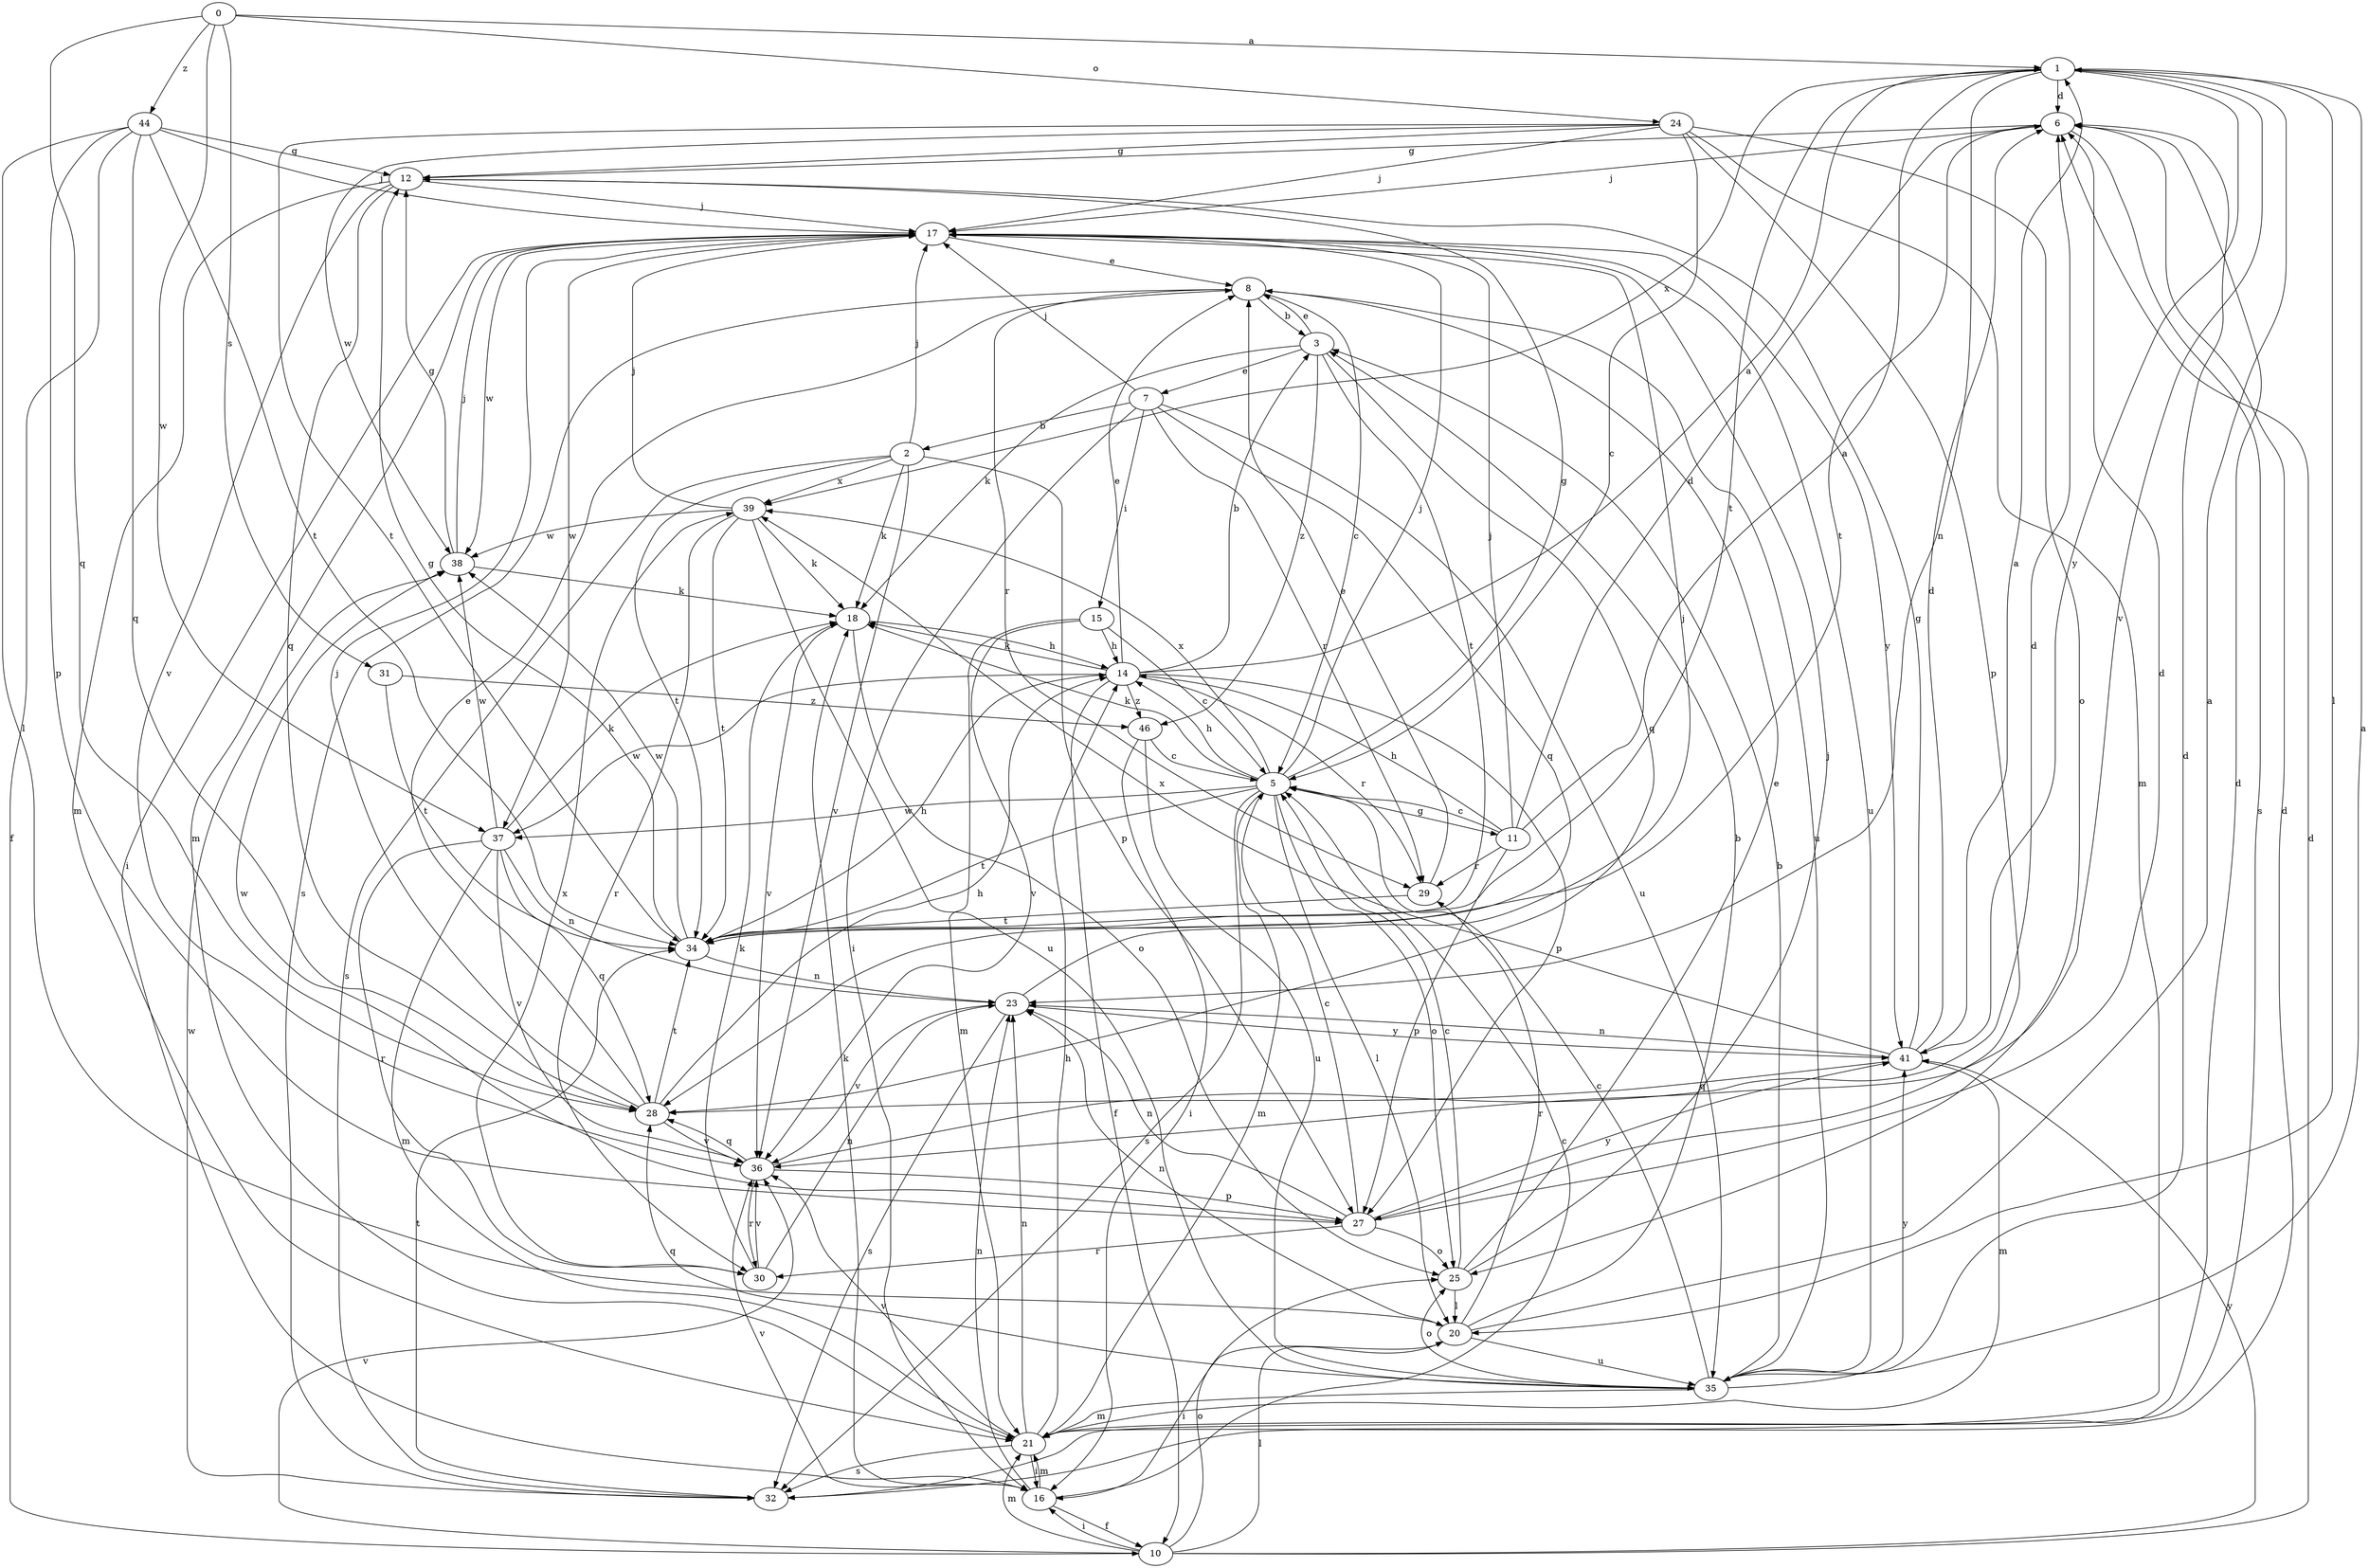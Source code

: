 strict digraph  {
0;
1;
2;
3;
5;
6;
7;
8;
10;
11;
12;
14;
15;
16;
17;
18;
20;
21;
23;
24;
25;
27;
28;
29;
30;
31;
32;
34;
35;
36;
37;
38;
39;
41;
44;
46;
0 -> 1  [label=a];
0 -> 24  [label=o];
0 -> 28  [label=q];
0 -> 31  [label=s];
0 -> 37  [label=w];
0 -> 44  [label=z];
1 -> 6  [label=d];
1 -> 20  [label=l];
1 -> 23  [label=n];
1 -> 34  [label=t];
1 -> 36  [label=v];
1 -> 39  [label=x];
1 -> 41  [label=y];
2 -> 17  [label=j];
2 -> 18  [label=k];
2 -> 27  [label=p];
2 -> 32  [label=s];
2 -> 34  [label=t];
2 -> 36  [label=v];
2 -> 39  [label=x];
3 -> 7  [label=e];
3 -> 8  [label=e];
3 -> 18  [label=k];
3 -> 28  [label=q];
3 -> 34  [label=t];
3 -> 46  [label=z];
5 -> 11  [label=g];
5 -> 12  [label=g];
5 -> 14  [label=h];
5 -> 17  [label=j];
5 -> 18  [label=k];
5 -> 20  [label=l];
5 -> 21  [label=m];
5 -> 25  [label=o];
5 -> 32  [label=s];
5 -> 34  [label=t];
5 -> 37  [label=w];
5 -> 39  [label=x];
6 -> 12  [label=g];
6 -> 17  [label=j];
6 -> 32  [label=s];
6 -> 34  [label=t];
7 -> 2  [label=b];
7 -> 15  [label=i];
7 -> 16  [label=i];
7 -> 17  [label=j];
7 -> 28  [label=q];
7 -> 29  [label=r];
7 -> 35  [label=u];
8 -> 3  [label=b];
8 -> 5  [label=c];
8 -> 29  [label=r];
8 -> 32  [label=s];
8 -> 35  [label=u];
10 -> 6  [label=d];
10 -> 16  [label=i];
10 -> 20  [label=l];
10 -> 21  [label=m];
10 -> 25  [label=o];
10 -> 36  [label=v];
10 -> 41  [label=y];
11 -> 1  [label=a];
11 -> 5  [label=c];
11 -> 6  [label=d];
11 -> 14  [label=h];
11 -> 17  [label=j];
11 -> 27  [label=p];
11 -> 29  [label=r];
12 -> 17  [label=j];
12 -> 21  [label=m];
12 -> 28  [label=q];
12 -> 36  [label=v];
14 -> 1  [label=a];
14 -> 3  [label=b];
14 -> 8  [label=e];
14 -> 10  [label=f];
14 -> 18  [label=k];
14 -> 27  [label=p];
14 -> 29  [label=r];
14 -> 37  [label=w];
14 -> 46  [label=z];
15 -> 5  [label=c];
15 -> 14  [label=h];
15 -> 21  [label=m];
15 -> 36  [label=v];
16 -> 5  [label=c];
16 -> 10  [label=f];
16 -> 18  [label=k];
16 -> 21  [label=m];
16 -> 23  [label=n];
16 -> 36  [label=v];
17 -> 8  [label=e];
17 -> 16  [label=i];
17 -> 21  [label=m];
17 -> 35  [label=u];
17 -> 37  [label=w];
17 -> 38  [label=w];
17 -> 41  [label=y];
18 -> 14  [label=h];
18 -> 25  [label=o];
18 -> 36  [label=v];
20 -> 1  [label=a];
20 -> 3  [label=b];
20 -> 16  [label=i];
20 -> 23  [label=n];
20 -> 29  [label=r];
20 -> 35  [label=u];
21 -> 6  [label=d];
21 -> 14  [label=h];
21 -> 16  [label=i];
21 -> 23  [label=n];
21 -> 32  [label=s];
21 -> 36  [label=v];
23 -> 17  [label=j];
23 -> 32  [label=s];
23 -> 36  [label=v];
23 -> 41  [label=y];
24 -> 5  [label=c];
24 -> 12  [label=g];
24 -> 17  [label=j];
24 -> 21  [label=m];
24 -> 25  [label=o];
24 -> 27  [label=p];
24 -> 34  [label=t];
24 -> 38  [label=w];
25 -> 5  [label=c];
25 -> 8  [label=e];
25 -> 17  [label=j];
25 -> 20  [label=l];
27 -> 5  [label=c];
27 -> 6  [label=d];
27 -> 23  [label=n];
27 -> 25  [label=o];
27 -> 30  [label=r];
27 -> 38  [label=w];
27 -> 41  [label=y];
28 -> 8  [label=e];
28 -> 14  [label=h];
28 -> 17  [label=j];
28 -> 34  [label=t];
28 -> 36  [label=v];
29 -> 8  [label=e];
29 -> 34  [label=t];
30 -> 18  [label=k];
30 -> 23  [label=n];
30 -> 36  [label=v];
30 -> 39  [label=x];
31 -> 34  [label=t];
31 -> 46  [label=z];
32 -> 6  [label=d];
32 -> 34  [label=t];
32 -> 38  [label=w];
34 -> 12  [label=g];
34 -> 14  [label=h];
34 -> 23  [label=n];
34 -> 38  [label=w];
35 -> 1  [label=a];
35 -> 3  [label=b];
35 -> 5  [label=c];
35 -> 6  [label=d];
35 -> 21  [label=m];
35 -> 25  [label=o];
35 -> 28  [label=q];
35 -> 41  [label=y];
36 -> 6  [label=d];
36 -> 27  [label=p];
36 -> 28  [label=q];
36 -> 30  [label=r];
37 -> 18  [label=k];
37 -> 21  [label=m];
37 -> 23  [label=n];
37 -> 28  [label=q];
37 -> 30  [label=r];
37 -> 36  [label=v];
37 -> 38  [label=w];
38 -> 12  [label=g];
38 -> 17  [label=j];
38 -> 18  [label=k];
39 -> 17  [label=j];
39 -> 18  [label=k];
39 -> 30  [label=r];
39 -> 34  [label=t];
39 -> 35  [label=u];
39 -> 38  [label=w];
41 -> 1  [label=a];
41 -> 6  [label=d];
41 -> 12  [label=g];
41 -> 21  [label=m];
41 -> 23  [label=n];
41 -> 28  [label=q];
41 -> 39  [label=x];
44 -> 10  [label=f];
44 -> 12  [label=g];
44 -> 17  [label=j];
44 -> 20  [label=l];
44 -> 27  [label=p];
44 -> 28  [label=q];
44 -> 34  [label=t];
46 -> 5  [label=c];
46 -> 16  [label=i];
46 -> 35  [label=u];
}
